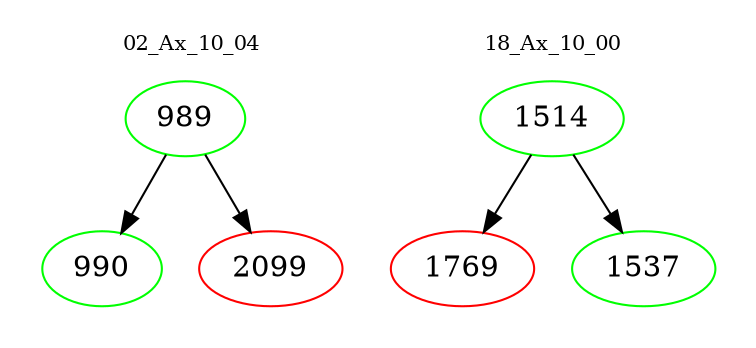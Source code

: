 digraph{
subgraph cluster_0 {
color = white
label = "02_Ax_10_04";
fontsize=10;
T0_989 [label="989", color="green"]
T0_989 -> T0_990 [color="black"]
T0_990 [label="990", color="green"]
T0_989 -> T0_2099 [color="black"]
T0_2099 [label="2099", color="red"]
}
subgraph cluster_1 {
color = white
label = "18_Ax_10_00";
fontsize=10;
T1_1514 [label="1514", color="green"]
T1_1514 -> T1_1769 [color="black"]
T1_1769 [label="1769", color="red"]
T1_1514 -> T1_1537 [color="black"]
T1_1537 [label="1537", color="green"]
}
}
